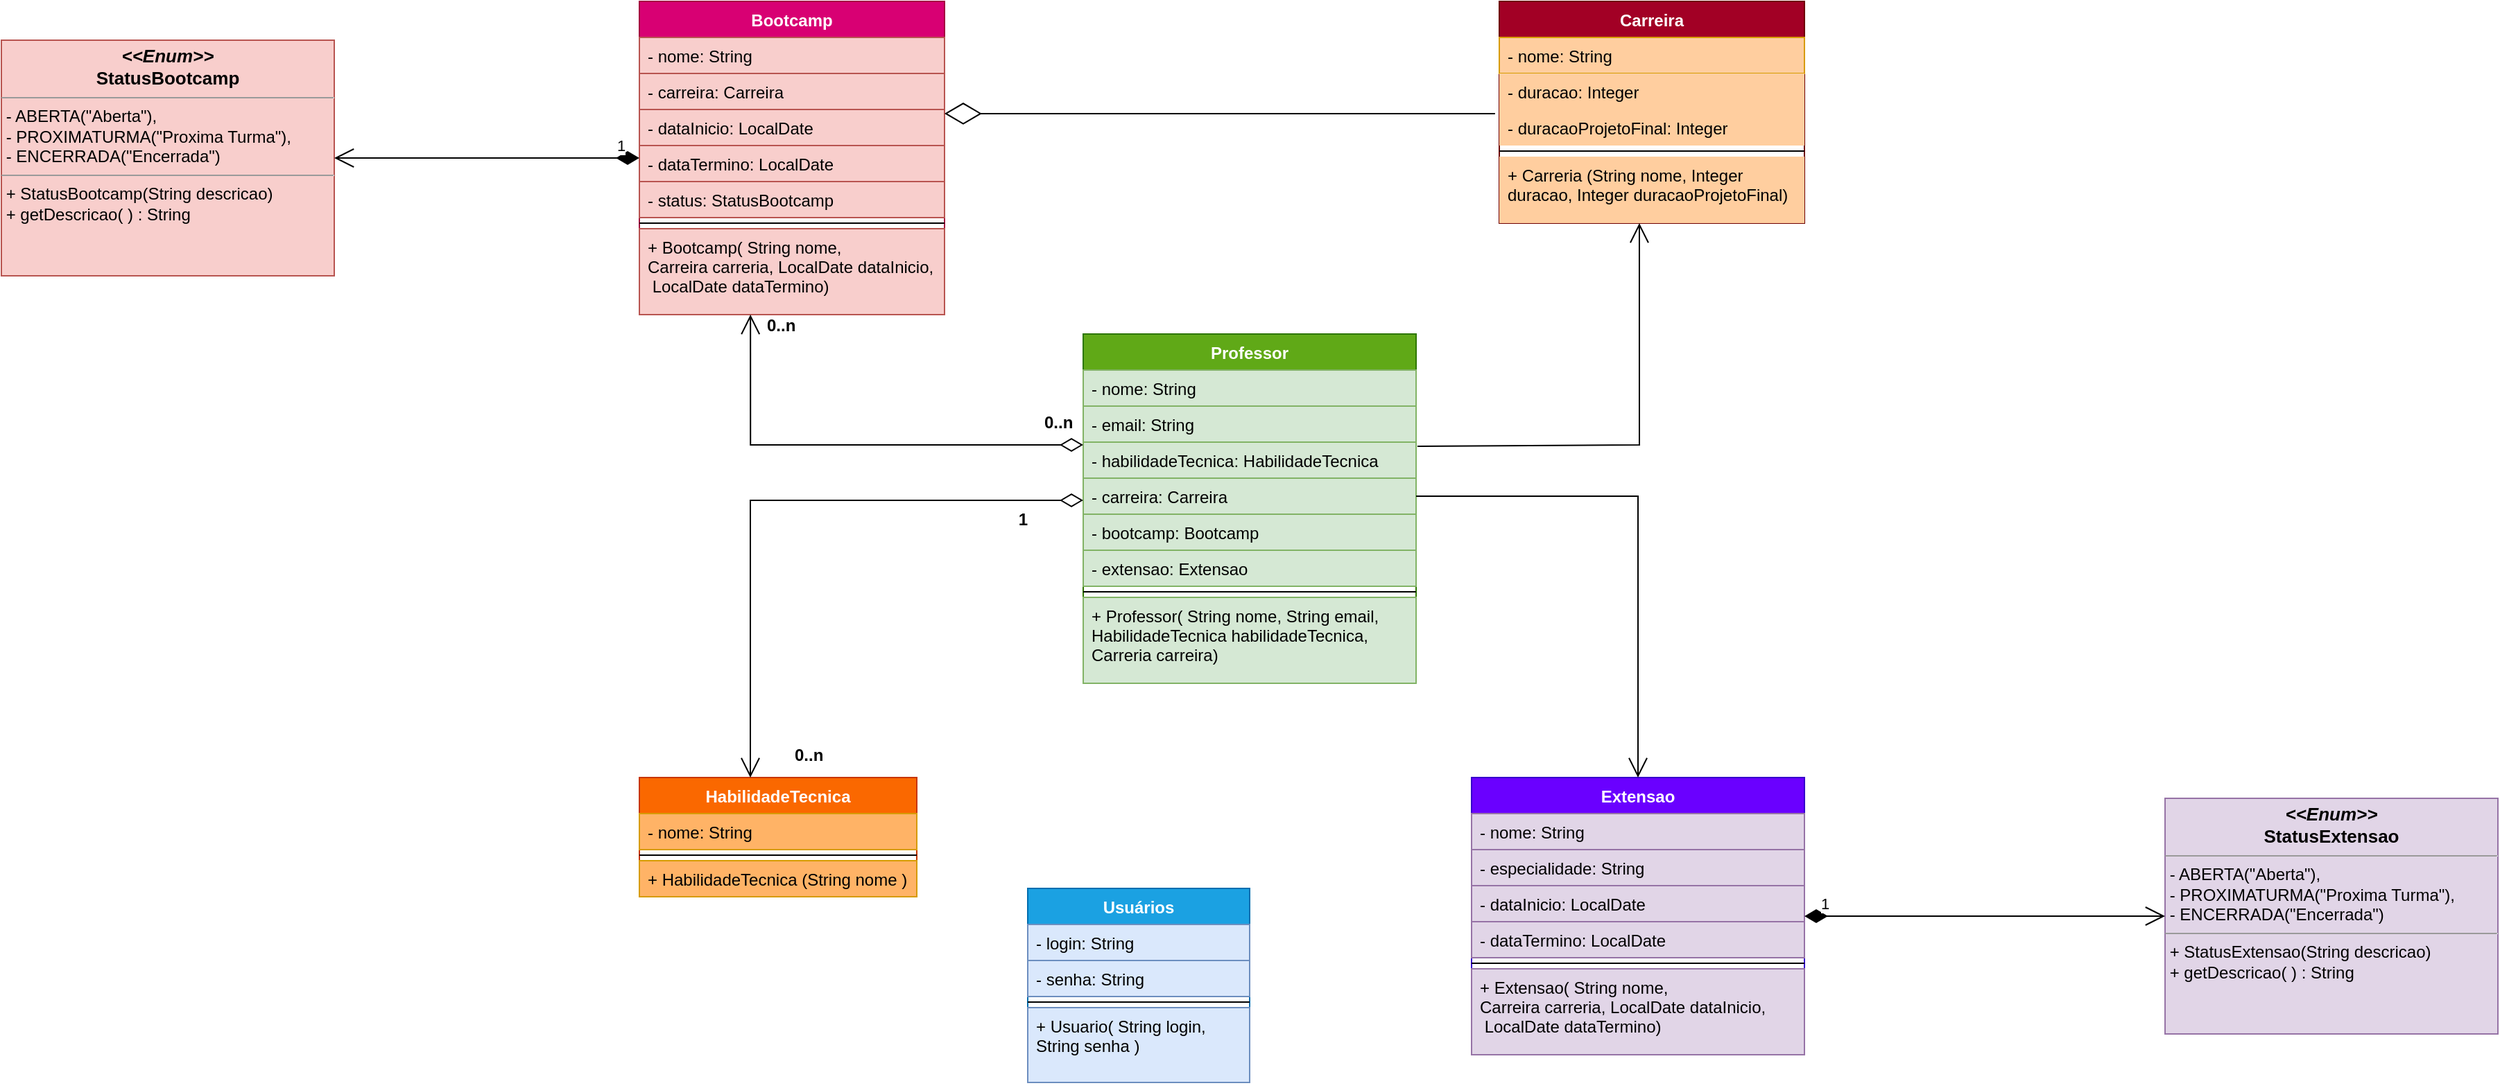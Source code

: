 <mxfile version="20.2.3" type="device"><diagram id="wdmPLiop8yC-vxSj1Tah" name="UML_EdTech"><mxGraphModel dx="2249" dy="857" grid="1" gridSize="10" guides="1" tooltips="1" connect="1" arrows="1" fold="1" page="1" pageScale="1" pageWidth="827" pageHeight="1169" math="0" shadow="0"><root><mxCell id="0"/><mxCell id="1" parent="0"/><mxCell id="CZbzPcgp7_vAJpvYZVhl-1" value="Usuários" style="swimlane;fontStyle=1;align=center;verticalAlign=top;childLayout=stackLayout;horizontal=1;startSize=26;horizontalStack=0;resizeParent=1;resizeParentMax=0;resizeLast=0;collapsible=1;marginBottom=0;fillColor=#1ba1e2;fontColor=#ffffff;strokeColor=#006EAF;" parent="1" vertex="1"><mxGeometry x="200" y="680" width="160" height="140" as="geometry"><mxRectangle x="130" y="830" width="90" height="30" as="alternateBounds"/></mxGeometry></mxCell><mxCell id="CZbzPcgp7_vAJpvYZVhl-2" value="- login: String" style="text;strokeColor=#6c8ebf;fillColor=#dae8fc;align=left;verticalAlign=top;spacingLeft=4;spacingRight=4;overflow=hidden;rotatable=0;points=[[0,0.5],[1,0.5]];portConstraint=eastwest;" parent="CZbzPcgp7_vAJpvYZVhl-1" vertex="1"><mxGeometry y="26" width="160" height="26" as="geometry"/></mxCell><mxCell id="CZbzPcgp7_vAJpvYZVhl-5" value="- senha: String" style="text;strokeColor=#6c8ebf;fillColor=#dae8fc;align=left;verticalAlign=top;spacingLeft=4;spacingRight=4;overflow=hidden;rotatable=0;points=[[0,0.5],[1,0.5]];portConstraint=eastwest;" parent="CZbzPcgp7_vAJpvYZVhl-1" vertex="1"><mxGeometry y="52" width="160" height="26" as="geometry"/></mxCell><mxCell id="CZbzPcgp7_vAJpvYZVhl-3" value="" style="line;strokeWidth=1;fillColor=none;align=left;verticalAlign=middle;spacingTop=-1;spacingLeft=3;spacingRight=3;rotatable=0;labelPosition=right;points=[];portConstraint=eastwest;" parent="CZbzPcgp7_vAJpvYZVhl-1" vertex="1"><mxGeometry y="78" width="160" height="8" as="geometry"/></mxCell><mxCell id="CZbzPcgp7_vAJpvYZVhl-4" value="+ Usuario( String login, &#10;String senha )" style="text;strokeColor=#6c8ebf;fillColor=#dae8fc;align=left;verticalAlign=top;spacingLeft=4;spacingRight=4;overflow=hidden;rotatable=0;points=[[0,0.5],[1,0.5]];portConstraint=eastwest;" parent="CZbzPcgp7_vAJpvYZVhl-1" vertex="1"><mxGeometry y="86" width="160" height="54" as="geometry"/></mxCell><mxCell id="CZbzPcgp7_vAJpvYZVhl-6" value="Professor" style="swimlane;fontStyle=1;align=center;verticalAlign=top;childLayout=stackLayout;horizontal=1;startSize=26;horizontalStack=0;resizeParent=1;resizeParentMax=0;resizeLast=0;collapsible=1;marginBottom=0;fillColor=#60a917;strokeColor=#2D7600;fontColor=#ffffff;" parent="1" vertex="1"><mxGeometry x="240" y="280" width="240" height="252" as="geometry"><mxRectangle x="330" y="320" width="100" height="30" as="alternateBounds"/></mxGeometry></mxCell><mxCell id="CZbzPcgp7_vAJpvYZVhl-7" value="- nome: String" style="text;strokeColor=#82b366;fillColor=#d5e8d4;align=left;verticalAlign=top;spacingLeft=4;spacingRight=4;overflow=hidden;rotatable=0;points=[[0,0.5],[1,0.5]];portConstraint=eastwest;" parent="CZbzPcgp7_vAJpvYZVhl-6" vertex="1"><mxGeometry y="26" width="240" height="26" as="geometry"/></mxCell><mxCell id="CZbzPcgp7_vAJpvYZVhl-10" value="- email: String" style="text;strokeColor=#82b366;fillColor=#d5e8d4;align=left;verticalAlign=top;spacingLeft=4;spacingRight=4;overflow=hidden;rotatable=0;points=[[0,0.5],[1,0.5]];portConstraint=eastwest;" parent="CZbzPcgp7_vAJpvYZVhl-6" vertex="1"><mxGeometry y="52" width="240" height="26" as="geometry"/></mxCell><mxCell id="CZbzPcgp7_vAJpvYZVhl-11" value="- habilidadeTecnica: HabilidadeTecnica" style="text;strokeColor=#82b366;fillColor=#d5e8d4;align=left;verticalAlign=top;spacingLeft=4;spacingRight=4;overflow=hidden;rotatable=0;points=[[0,0.5],[1,0.5]];portConstraint=eastwest;" parent="CZbzPcgp7_vAJpvYZVhl-6" vertex="1"><mxGeometry y="78" width="240" height="26" as="geometry"/></mxCell><mxCell id="CZbzPcgp7_vAJpvYZVhl-12" value="- carreira: Carreira" style="text;strokeColor=#82b366;fillColor=#d5e8d4;align=left;verticalAlign=top;spacingLeft=4;spacingRight=4;overflow=hidden;rotatable=0;points=[[0,0.5],[1,0.5]];portConstraint=eastwest;" parent="CZbzPcgp7_vAJpvYZVhl-6" vertex="1"><mxGeometry y="104" width="240" height="26" as="geometry"/></mxCell><mxCell id="me23teQ-1PKoP6-TPb3w-1" value="- bootcamp: Bootcamp" style="text;strokeColor=#82b366;fillColor=#d5e8d4;align=left;verticalAlign=top;spacingLeft=4;spacingRight=4;overflow=hidden;rotatable=0;points=[[0,0.5],[1,0.5]];portConstraint=eastwest;" parent="CZbzPcgp7_vAJpvYZVhl-6" vertex="1"><mxGeometry y="130" width="240" height="26" as="geometry"/></mxCell><mxCell id="me23teQ-1PKoP6-TPb3w-2" value="- extensao: Extensao" style="text;strokeColor=#82b366;fillColor=#d5e8d4;align=left;verticalAlign=top;spacingLeft=4;spacingRight=4;overflow=hidden;rotatable=0;points=[[0,0.5],[1,0.5]];portConstraint=eastwest;" parent="CZbzPcgp7_vAJpvYZVhl-6" vertex="1"><mxGeometry y="156" width="240" height="26" as="geometry"/></mxCell><mxCell id="CZbzPcgp7_vAJpvYZVhl-8" value="" style="line;strokeWidth=1;fillColor=none;align=left;verticalAlign=middle;spacingTop=-1;spacingLeft=3;spacingRight=3;rotatable=0;labelPosition=right;points=[];portConstraint=eastwest;" parent="CZbzPcgp7_vAJpvYZVhl-6" vertex="1"><mxGeometry y="182" width="240" height="8" as="geometry"/></mxCell><mxCell id="CZbzPcgp7_vAJpvYZVhl-9" value="+ Professor( String nome, String email, &#10;HabilidadeTecnica habilidadeTecnica, &#10;Carreria carreira)" style="text;strokeColor=#82b366;fillColor=#d5e8d4;align=left;verticalAlign=top;spacingLeft=4;spacingRight=4;overflow=hidden;rotatable=0;points=[[0,0.5],[1,0.5]];portConstraint=eastwest;" parent="CZbzPcgp7_vAJpvYZVhl-6" vertex="1"><mxGeometry y="190" width="240" height="62" as="geometry"/></mxCell><mxCell id="CZbzPcgp7_vAJpvYZVhl-13" value="Bootcamp" style="swimlane;fontStyle=1;align=center;verticalAlign=top;childLayout=stackLayout;horizontal=1;startSize=26;horizontalStack=0;resizeParent=1;resizeParentMax=0;resizeLast=0;collapsible=1;marginBottom=0;fillColor=#d80073;fontColor=#ffffff;strokeColor=#A50040;" parent="1" vertex="1"><mxGeometry x="-80" y="40" width="220" height="226" as="geometry"><mxRectangle x="80" y="120" width="100" height="30" as="alternateBounds"/></mxGeometry></mxCell><mxCell id="CZbzPcgp7_vAJpvYZVhl-14" value="- nome: String" style="text;strokeColor=#b85450;fillColor=#f8cecc;align=left;verticalAlign=top;spacingLeft=4;spacingRight=4;overflow=hidden;rotatable=0;points=[[0,0.5],[1,0.5]];portConstraint=eastwest;" parent="CZbzPcgp7_vAJpvYZVhl-13" vertex="1"><mxGeometry y="26" width="220" height="26" as="geometry"/></mxCell><mxCell id="CZbzPcgp7_vAJpvYZVhl-17" value="- carreira: Carreira" style="text;strokeColor=#b85450;fillColor=#f8cecc;align=left;verticalAlign=top;spacingLeft=4;spacingRight=4;overflow=hidden;rotatable=0;points=[[0,0.5],[1,0.5]];portConstraint=eastwest;" parent="CZbzPcgp7_vAJpvYZVhl-13" vertex="1"><mxGeometry y="52" width="220" height="26" as="geometry"/></mxCell><mxCell id="CZbzPcgp7_vAJpvYZVhl-18" value="- dataInicio: LocalDate" style="text;strokeColor=#b85450;fillColor=#f8cecc;align=left;verticalAlign=top;spacingLeft=4;spacingRight=4;overflow=hidden;rotatable=0;points=[[0,0.5],[1,0.5]];portConstraint=eastwest;" parent="CZbzPcgp7_vAJpvYZVhl-13" vertex="1"><mxGeometry y="78" width="220" height="26" as="geometry"/></mxCell><mxCell id="CZbzPcgp7_vAJpvYZVhl-19" value="- dataTermino: LocalDate" style="text;strokeColor=#b85450;fillColor=#f8cecc;align=left;verticalAlign=top;spacingLeft=4;spacingRight=4;overflow=hidden;rotatable=0;points=[[0,0.5],[1,0.5]];portConstraint=eastwest;" parent="CZbzPcgp7_vAJpvYZVhl-13" vertex="1"><mxGeometry y="104" width="220" height="26" as="geometry"/></mxCell><mxCell id="tO9sodAaKODI7oMJJBUO-4" value="- status: StatusBootcamp" style="text;strokeColor=#b85450;fillColor=#f8cecc;align=left;verticalAlign=top;spacingLeft=4;spacingRight=4;overflow=hidden;rotatable=0;points=[[0,0.5],[1,0.5]];portConstraint=eastwest;" vertex="1" parent="CZbzPcgp7_vAJpvYZVhl-13"><mxGeometry y="130" width="220" height="26" as="geometry"/></mxCell><mxCell id="CZbzPcgp7_vAJpvYZVhl-15" value="" style="line;strokeWidth=1;fillColor=none;align=left;verticalAlign=middle;spacingTop=-1;spacingLeft=3;spacingRight=3;rotatable=0;labelPosition=right;points=[];portConstraint=eastwest;" parent="CZbzPcgp7_vAJpvYZVhl-13" vertex="1"><mxGeometry y="156" width="220" height="8" as="geometry"/></mxCell><mxCell id="CZbzPcgp7_vAJpvYZVhl-16" value="+ Bootcamp( String nome, &#10;Carreira carreria, LocalDate dataInicio,&#10; LocalDate dataTermino)" style="text;strokeColor=#b85450;fillColor=#f8cecc;align=left;verticalAlign=top;spacingLeft=4;spacingRight=4;overflow=hidden;rotatable=0;points=[[0,0.5],[1,0.5]];portConstraint=eastwest;" parent="CZbzPcgp7_vAJpvYZVhl-13" vertex="1"><mxGeometry y="164" width="220" height="62" as="geometry"/></mxCell><mxCell id="CZbzPcgp7_vAJpvYZVhl-24" value="Extensao" style="swimlane;fontStyle=1;align=center;verticalAlign=top;childLayout=stackLayout;horizontal=1;startSize=26;horizontalStack=0;resizeParent=1;resizeParentMax=0;resizeLast=0;collapsible=1;marginBottom=0;fillColor=#6a00ff;fontColor=#ffffff;strokeColor=#3700CC;" parent="1" vertex="1"><mxGeometry x="520" y="600" width="240" height="200" as="geometry"><mxRectangle x="590" y="570" width="90" height="30" as="alternateBounds"/></mxGeometry></mxCell><mxCell id="CZbzPcgp7_vAJpvYZVhl-25" value="- nome: String" style="text;strokeColor=#9673a6;fillColor=#e1d5e7;align=left;verticalAlign=top;spacingLeft=4;spacingRight=4;overflow=hidden;rotatable=0;points=[[0,0.5],[1,0.5]];portConstraint=eastwest;" parent="CZbzPcgp7_vAJpvYZVhl-24" vertex="1"><mxGeometry y="26" width="240" height="26" as="geometry"/></mxCell><mxCell id="CZbzPcgp7_vAJpvYZVhl-26" value="- especialidade: String" style="text;strokeColor=#9673a6;fillColor=#e1d5e7;align=left;verticalAlign=top;spacingLeft=4;spacingRight=4;overflow=hidden;rotatable=0;points=[[0,0.5],[1,0.5]];portConstraint=eastwest;" parent="CZbzPcgp7_vAJpvYZVhl-24" vertex="1"><mxGeometry y="52" width="240" height="26" as="geometry"/></mxCell><mxCell id="CZbzPcgp7_vAJpvYZVhl-27" value="- dataInicio: LocalDate" style="text;strokeColor=#9673a6;fillColor=#e1d5e7;align=left;verticalAlign=top;spacingLeft=4;spacingRight=4;overflow=hidden;rotatable=0;points=[[0,0.5],[1,0.5]];portConstraint=eastwest;" parent="CZbzPcgp7_vAJpvYZVhl-24" vertex="1"><mxGeometry y="78" width="240" height="26" as="geometry"/></mxCell><mxCell id="CZbzPcgp7_vAJpvYZVhl-28" value="- dataTermino: LocalDate" style="text;strokeColor=#9673a6;fillColor=#e1d5e7;align=left;verticalAlign=top;spacingLeft=4;spacingRight=4;overflow=hidden;rotatable=0;points=[[0,0.5],[1,0.5]];portConstraint=eastwest;" parent="CZbzPcgp7_vAJpvYZVhl-24" vertex="1"><mxGeometry y="104" width="240" height="26" as="geometry"/></mxCell><mxCell id="CZbzPcgp7_vAJpvYZVhl-29" value="" style="line;strokeWidth=1;fillColor=none;align=left;verticalAlign=middle;spacingTop=-1;spacingLeft=3;spacingRight=3;rotatable=0;labelPosition=right;points=[];portConstraint=eastwest;" parent="CZbzPcgp7_vAJpvYZVhl-24" vertex="1"><mxGeometry y="130" width="240" height="8" as="geometry"/></mxCell><mxCell id="CZbzPcgp7_vAJpvYZVhl-30" value="+ Extensao( String nome, &#10;Carreira carreria, LocalDate dataInicio,&#10; LocalDate dataTermino)" style="text;strokeColor=#9673a6;fillColor=#e1d5e7;align=left;verticalAlign=top;spacingLeft=4;spacingRight=4;overflow=hidden;rotatable=0;points=[[0,0.5],[1,0.5]];portConstraint=eastwest;" parent="CZbzPcgp7_vAJpvYZVhl-24" vertex="1"><mxGeometry y="138" width="240" height="62" as="geometry"/></mxCell><mxCell id="CZbzPcgp7_vAJpvYZVhl-31" value="Carreira" style="swimlane;fontStyle=1;align=center;verticalAlign=top;childLayout=stackLayout;horizontal=1;startSize=26;horizontalStack=0;resizeParent=1;resizeParentMax=0;resizeLast=0;collapsible=1;marginBottom=0;fillColor=#a20025;fontColor=#ffffff;strokeColor=#6F0000;" parent="1" vertex="1"><mxGeometry x="540" y="40" width="220" height="160" as="geometry"><mxRectangle x="570" y="120" width="90" height="30" as="alternateBounds"/></mxGeometry></mxCell><mxCell id="CZbzPcgp7_vAJpvYZVhl-32" value="- nome: String" style="text;strokeColor=#d79b00;fillColor=#FFCE9F;align=left;verticalAlign=top;spacingLeft=4;spacingRight=4;overflow=hidden;rotatable=0;points=[[0,0.5],[1,0.5]];portConstraint=eastwest;" parent="CZbzPcgp7_vAJpvYZVhl-31" vertex="1"><mxGeometry y="26" width="220" height="26" as="geometry"/></mxCell><mxCell id="CZbzPcgp7_vAJpvYZVhl-35" value="- duracao: Integer" style="text;strokeColor=none;fillColor=#FFCE9F;align=left;verticalAlign=top;spacingLeft=4;spacingRight=4;overflow=hidden;rotatable=0;points=[[0,0.5],[1,0.5]];portConstraint=eastwest;" parent="CZbzPcgp7_vAJpvYZVhl-31" vertex="1"><mxGeometry y="52" width="220" height="26" as="geometry"/></mxCell><mxCell id="CZbzPcgp7_vAJpvYZVhl-37" value="- duracaoProjetoFinal: Integer" style="text;strokeColor=none;fillColor=#FFCE9F;align=left;verticalAlign=top;spacingLeft=4;spacingRight=4;overflow=hidden;rotatable=0;points=[[0,0.5],[1,0.5]];portConstraint=eastwest;" parent="CZbzPcgp7_vAJpvYZVhl-31" vertex="1"><mxGeometry y="78" width="220" height="26" as="geometry"/></mxCell><mxCell id="CZbzPcgp7_vAJpvYZVhl-33" value="" style="line;strokeWidth=1;fillColor=none;align=left;verticalAlign=middle;spacingTop=-1;spacingLeft=3;spacingRight=3;rotatable=0;labelPosition=right;points=[];portConstraint=eastwest;" parent="CZbzPcgp7_vAJpvYZVhl-31" vertex="1"><mxGeometry y="104" width="220" height="8" as="geometry"/></mxCell><mxCell id="CZbzPcgp7_vAJpvYZVhl-34" value="+ Carreria (String nome, Integer &#10;duracao, Integer duracaoProjetoFinal)" style="text;strokeColor=none;fillColor=#FFCE9F;align=left;verticalAlign=top;spacingLeft=4;spacingRight=4;overflow=hidden;rotatable=0;points=[[0,0.5],[1,0.5]];portConstraint=eastwest;" parent="CZbzPcgp7_vAJpvYZVhl-31" vertex="1"><mxGeometry y="112" width="220" height="48" as="geometry"/></mxCell><mxCell id="CZbzPcgp7_vAJpvYZVhl-39" value="HabilidadeTecnica" style="swimlane;fontStyle=1;align=center;verticalAlign=top;childLayout=stackLayout;horizontal=1;startSize=26;horizontalStack=0;resizeParent=1;resizeParentMax=0;resizeLast=0;collapsible=1;marginBottom=0;fillColor=#fa6800;fontColor=#FFFFFF;strokeColor=#C73500;" parent="1" vertex="1"><mxGeometry x="-80" y="600" width="200" height="86" as="geometry"><mxRectangle x="80" y="555" width="140" height="30" as="alternateBounds"/></mxGeometry></mxCell><mxCell id="CZbzPcgp7_vAJpvYZVhl-40" value="- nome: String" style="text;strokeColor=#d79b00;fillColor=#FFB366;align=left;verticalAlign=top;spacingLeft=4;spacingRight=4;overflow=hidden;rotatable=0;points=[[0,0.5],[1,0.5]];portConstraint=eastwest;" parent="CZbzPcgp7_vAJpvYZVhl-39" vertex="1"><mxGeometry y="26" width="200" height="26" as="geometry"/></mxCell><mxCell id="CZbzPcgp7_vAJpvYZVhl-41" value="" style="line;strokeWidth=1;fillColor=none;align=left;verticalAlign=middle;spacingTop=-1;spacingLeft=3;spacingRight=3;rotatable=0;labelPosition=right;points=[];portConstraint=eastwest;" parent="CZbzPcgp7_vAJpvYZVhl-39" vertex="1"><mxGeometry y="52" width="200" height="8" as="geometry"/></mxCell><mxCell id="CZbzPcgp7_vAJpvYZVhl-42" value="+ HabilidadeTecnica (String nome )" style="text;strokeColor=#d79b00;fillColor=#FFB366;align=left;verticalAlign=top;spacingLeft=4;spacingRight=4;overflow=hidden;rotatable=0;points=[[0,0.5],[1,0.5]];portConstraint=eastwest;" parent="CZbzPcgp7_vAJpvYZVhl-39" vertex="1"><mxGeometry y="60" width="200" height="26" as="geometry"/></mxCell><mxCell id="CZbzPcgp7_vAJpvYZVhl-43" value="" style="endArrow=open;endFill=1;endSize=12;html=1;rounded=0;entryX=0.459;entryY=1;entryDx=0;entryDy=0;entryPerimeter=0;exitX=1.004;exitY=0.115;exitDx=0;exitDy=0;exitPerimeter=0;" parent="1" source="CZbzPcgp7_vAJpvYZVhl-11" target="CZbzPcgp7_vAJpvYZVhl-34" edge="1"><mxGeometry width="160" relative="1" as="geometry"><mxPoint x="480" y="360" as="sourcePoint"/><mxPoint x="650" y="220" as="targetPoint"/><Array as="points"><mxPoint x="641" y="360"/></Array></mxGeometry></mxCell><mxCell id="CZbzPcgp7_vAJpvYZVhl-45" value="" style="endArrow=open;html=1;endSize=12;startArrow=diamondThin;startSize=14;startFill=0;edgeStyle=orthogonalEdgeStyle;rounded=0;strokeWidth=1;entryX=0.4;entryY=0;entryDx=0;entryDy=0;entryPerimeter=0;" parent="1" source="CZbzPcgp7_vAJpvYZVhl-6" target="CZbzPcgp7_vAJpvYZVhl-39" edge="1"><mxGeometry x="-0.125" y="50" relative="1" as="geometry"><mxPoint x="-60" y="400" as="sourcePoint"/><mxPoint y="580" as="targetPoint"/><Array as="points"><mxPoint y="400"/></Array><mxPoint as="offset"/></mxGeometry></mxCell><mxCell id="CZbzPcgp7_vAJpvYZVhl-46" value="0..n" style="edgeLabel;resizable=0;html=1;align=left;verticalAlign=top;fillColor=#FFB366;fontSize=12;fontStyle=1" parent="CZbzPcgp7_vAJpvYZVhl-45" connectable="0" vertex="1"><mxGeometry x="-1" relative="1" as="geometry"><mxPoint x="-210" y="170" as="offset"/></mxGeometry></mxCell><mxCell id="CZbzPcgp7_vAJpvYZVhl-47" value="1" style="edgeLabel;resizable=0;html=1;align=right;verticalAlign=top;fillColor=#FFB366;fontSize=12;fontStyle=1" parent="CZbzPcgp7_vAJpvYZVhl-45" connectable="0" vertex="1"><mxGeometry x="1" relative="1" as="geometry"><mxPoint x="200" y="-200" as="offset"/></mxGeometry></mxCell><mxCell id="_AL6ZHVGakr4neHdwv93-1" value="0..n" style="edgeLabel;resizable=0;html=1;align=left;verticalAlign=top;fillColor=#FFB366;fontSize=12;fontStyle=1" parent="CZbzPcgp7_vAJpvYZVhl-45" connectable="0" vertex="1"><mxGeometry x="-1" relative="1" as="geometry"><mxPoint x="-230" y="-140" as="offset"/></mxGeometry></mxCell><mxCell id="_AL6ZHVGakr4neHdwv93-2" value="0..n" style="edgeLabel;resizable=0;html=1;align=left;verticalAlign=top;fillColor=#FFB366;fontSize=12;fontStyle=1" parent="CZbzPcgp7_vAJpvYZVhl-45" connectable="0" vertex="1"><mxGeometry x="-1" relative="1" as="geometry"><mxPoint x="-30" y="-70" as="offset"/></mxGeometry></mxCell><mxCell id="CZbzPcgp7_vAJpvYZVhl-49" value="" style="endArrow=diamondThin;endFill=0;endSize=24;html=1;rounded=0;fontSize=12;strokeWidth=1;exitX=-0.014;exitY=0.115;exitDx=0;exitDy=0;exitPerimeter=0;entryX=1;entryY=0.115;entryDx=0;entryDy=0;entryPerimeter=0;" parent="1" source="CZbzPcgp7_vAJpvYZVhl-37" target="CZbzPcgp7_vAJpvYZVhl-18" edge="1"><mxGeometry width="160" relative="1" as="geometry"><mxPoint x="210" y="130" as="sourcePoint"/><mxPoint x="160" y="121" as="targetPoint"/></mxGeometry></mxCell><mxCell id="CZbzPcgp7_vAJpvYZVhl-50" value="" style="endArrow=open;endFill=1;endSize=12;html=1;rounded=0;entryX=0.5;entryY=0;entryDx=0;entryDy=0;" parent="1" source="CZbzPcgp7_vAJpvYZVhl-12" target="CZbzPcgp7_vAJpvYZVhl-24" edge="1"><mxGeometry width="160" relative="1" as="geometry"><mxPoint x="480" y="400" as="sourcePoint"/><mxPoint x="650.98" y="210" as="targetPoint"/><Array as="points"><mxPoint x="640" y="397"/></Array></mxGeometry></mxCell><mxCell id="24CdtACJInFIJGhGcujj-2" value="" style="endArrow=open;html=1;endSize=12;startArrow=diamondThin;startSize=14;startFill=0;edgeStyle=orthogonalEdgeStyle;rounded=0;strokeWidth=1;entryX=0.364;entryY=1;entryDx=0;entryDy=0;entryPerimeter=0;exitX=0;exitY=0.077;exitDx=0;exitDy=0;exitPerimeter=0;" parent="1" source="CZbzPcgp7_vAJpvYZVhl-11" target="CZbzPcgp7_vAJpvYZVhl-16" edge="1"><mxGeometry x="-0.125" y="50" relative="1" as="geometry"><mxPoint x="210" y="210" as="sourcePoint"/><mxPoint x="-30" y="300" as="targetPoint"/><Array as="points"><mxPoint y="360"/></Array><mxPoint as="offset"/></mxGeometry></mxCell><mxCell id="tO9sodAaKODI7oMJJBUO-1" value="&lt;p style=&quot;margin: 4px 0px 0px; text-align: center; font-size: 13px;&quot;&gt;&lt;font style=&quot;font-size: 13px;&quot;&gt;&lt;i style=&quot;&quot;&gt;&amp;lt;&amp;lt;Enum&amp;gt;&amp;gt;&lt;/i&gt;&lt;br&gt;&lt;b style=&quot;&quot;&gt;StatusBootcamp&lt;/b&gt;&lt;/font&gt;&lt;/p&gt;&lt;hr size=&quot;1&quot;&gt;&lt;p style=&quot;margin:0px;margin-left:4px;&quot;&gt;&lt;/p&gt;&lt;div style=&quot;text-align: left;&quot;&gt;&lt;span style=&quot;background-color: initial; font-weight: normal;&quot;&gt;&amp;nbsp;- ABERTA(&quot;Aberta&quot;),&lt;/span&gt;&lt;/div&gt;&lt;div style=&quot;text-align: left;&quot;&gt;&lt;span style=&quot;background-color: initial; font-weight: normal;&quot;&gt;&amp;nbsp;- PROXIMATURMA(&quot;Proxima Turma&quot;),&lt;/span&gt;&lt;/div&gt;&lt;div style=&quot;text-align: left;&quot;&gt;&lt;span style=&quot;background-color: initial; font-weight: normal;&quot;&gt;&amp;nbsp;- ENCERRADA(&quot;Encerrada&quot;)&lt;/span&gt;&lt;/div&gt;&lt;hr size=&quot;1&quot;&gt;&lt;p style=&quot;margin:0px;margin-left:4px;&quot;&gt;&lt;/p&gt;&lt;div style=&quot;text-align: left;&quot;&gt;&lt;span style=&quot;background-color: initial; font-weight: normal;&quot;&gt;&amp;nbsp;+ StatusBootcamp(String descricao)&lt;/span&gt;&lt;/div&gt;&lt;div style=&quot;text-align: left;&quot;&gt;&lt;span style=&quot;background-color: initial; font-weight: normal;&quot;&gt;&amp;nbsp;+ getDescricao( ) : String&lt;/span&gt;&lt;/div&gt;&lt;p&gt;&lt;/p&gt;" style="verticalAlign=top;align=left;overflow=fill;fontSize=12;fontFamily=Helvetica;html=1;fillColor=#f8cecc;strokeColor=#b85450;fontColor=default;fontStyle=1;startSize=26;gradientColor=none;spacingLeft=4;spacingRight=4;" vertex="1" parent="1"><mxGeometry x="-540" y="68" width="240" height="170" as="geometry"/></mxCell><mxCell id="tO9sodAaKODI7oMJJBUO-3" value="1" style="endArrow=open;html=1;endSize=12;startArrow=diamondThin;startSize=14;startFill=1;edgeStyle=orthogonalEdgeStyle;align=left;verticalAlign=bottom;rounded=0;" edge="1" parent="1" source="CZbzPcgp7_vAJpvYZVhl-13" target="tO9sodAaKODI7oMJJBUO-1"><mxGeometry x="-0.833" relative="1" as="geometry"><mxPoint x="-370" y="450" as="sourcePoint"/><mxPoint x="-210" y="450" as="targetPoint"/><mxPoint as="offset"/></mxGeometry></mxCell><mxCell id="tO9sodAaKODI7oMJJBUO-5" value="&lt;p style=&quot;margin: 4px 0px 0px; text-align: center; font-size: 13px;&quot;&gt;&lt;font style=&quot;font-size: 13px;&quot;&gt;&lt;i style=&quot;&quot;&gt;&amp;lt;&amp;lt;Enum&amp;gt;&amp;gt;&lt;/i&gt;&lt;br&gt;&lt;b style=&quot;&quot;&gt;StatusExtensao&lt;/b&gt;&lt;/font&gt;&lt;/p&gt;&lt;hr size=&quot;1&quot;&gt;&lt;p style=&quot;margin:0px;margin-left:4px;&quot;&gt;&lt;/p&gt;&lt;div style=&quot;text-align: left;&quot;&gt;&lt;span style=&quot;background-color: initial; font-weight: normal;&quot;&gt;&amp;nbsp;- ABERTA(&quot;Aberta&quot;),&lt;/span&gt;&lt;/div&gt;&lt;div style=&quot;text-align: left;&quot;&gt;&lt;span style=&quot;background-color: initial; font-weight: normal;&quot;&gt;&amp;nbsp;- PROXIMATURMA(&quot;Proxima Turma&quot;),&lt;/span&gt;&lt;/div&gt;&lt;div style=&quot;text-align: left;&quot;&gt;&lt;span style=&quot;background-color: initial; font-weight: normal;&quot;&gt;&amp;nbsp;- ENCERRADA(&quot;Encerrada&quot;)&lt;/span&gt;&lt;/div&gt;&lt;hr size=&quot;1&quot;&gt;&lt;p style=&quot;margin:0px;margin-left:4px;&quot;&gt;&lt;/p&gt;&lt;div style=&quot;text-align: left;&quot;&gt;&lt;span style=&quot;background-color: initial; font-weight: normal;&quot;&gt;&amp;nbsp;+ StatusExtensao(String descricao)&lt;/span&gt;&lt;/div&gt;&lt;div style=&quot;text-align: left;&quot;&gt;&lt;span style=&quot;background-color: initial; font-weight: normal;&quot;&gt;&amp;nbsp;+ getDescricao( ) : String&lt;/span&gt;&lt;/div&gt;&lt;p&gt;&lt;/p&gt;" style="verticalAlign=top;align=left;overflow=fill;fontSize=12;fontFamily=Helvetica;html=1;fillColor=#e1d5e7;strokeColor=#9673a6;fontColor=default;fontStyle=1;startSize=26;gradientColor=none;spacingLeft=4;spacingRight=4;" vertex="1" parent="1"><mxGeometry x="1020" y="615" width="240" height="170" as="geometry"/></mxCell><mxCell id="tO9sodAaKODI7oMJJBUO-6" value="1" style="endArrow=open;html=1;endSize=12;startArrow=diamondThin;startSize=14;startFill=1;edgeStyle=orthogonalEdgeStyle;align=left;verticalAlign=bottom;rounded=0;entryX=0;entryY=0.5;entryDx=0;entryDy=0;" edge="1" parent="1" source="CZbzPcgp7_vAJpvYZVhl-24" target="tO9sodAaKODI7oMJJBUO-5"><mxGeometry x="-0.923" relative="1" as="geometry"><mxPoint x="950" y="532" as="sourcePoint"/><mxPoint x="730" y="532" as="targetPoint"/><mxPoint as="offset"/></mxGeometry></mxCell></root></mxGraphModel></diagram></mxfile>